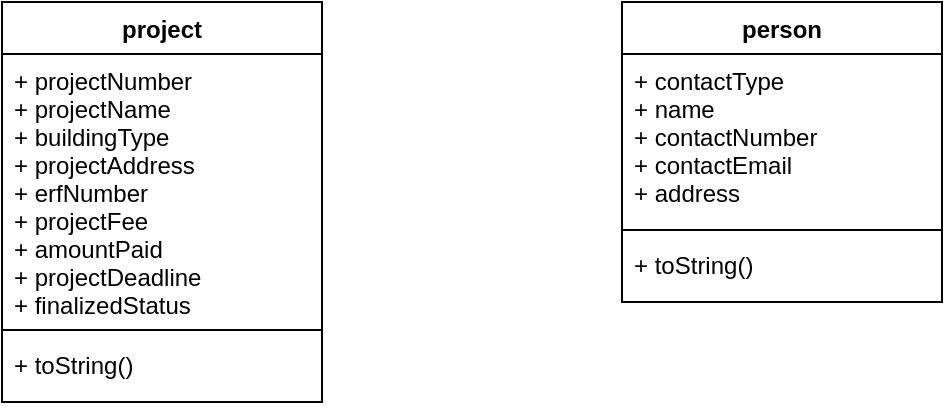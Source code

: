 <mxfile version="15.8.0" type="device"><diagram id="6ODFAw-fYJGx0QPoXd_Y" name="Page-1"><mxGraphModel dx="828" dy="462" grid="1" gridSize="10" guides="1" tooltips="1" connect="1" arrows="1" fold="1" page="1" pageScale="1" pageWidth="850" pageHeight="1100" math="0" shadow="0"><root><mxCell id="0"/><mxCell id="1" parent="0"/><mxCell id="30YK2W7EwrpWZAjyv9FG-5" value="person" style="swimlane;fontStyle=1;align=center;verticalAlign=top;childLayout=stackLayout;horizontal=1;startSize=26;horizontalStack=0;resizeParent=1;resizeParentMax=0;resizeLast=0;collapsible=1;marginBottom=0;" parent="1" vertex="1"><mxGeometry x="360" y="40" width="160" height="150" as="geometry"/></mxCell><mxCell id="30YK2W7EwrpWZAjyv9FG-6" value="+ contactType&#10;+ name&#10;+ contactNumber&#10;+ contactEmail&#10;+ address" style="text;strokeColor=none;fillColor=none;align=left;verticalAlign=top;spacingLeft=4;spacingRight=4;overflow=hidden;rotatable=0;points=[[0,0.5],[1,0.5]];portConstraint=eastwest;" parent="30YK2W7EwrpWZAjyv9FG-5" vertex="1"><mxGeometry y="26" width="160" height="84" as="geometry"/></mxCell><mxCell id="30YK2W7EwrpWZAjyv9FG-7" value="" style="line;strokeWidth=1;fillColor=none;align=left;verticalAlign=middle;spacingTop=-1;spacingLeft=3;spacingRight=3;rotatable=0;labelPosition=right;points=[];portConstraint=eastwest;" parent="30YK2W7EwrpWZAjyv9FG-5" vertex="1"><mxGeometry y="110" width="160" height="8" as="geometry"/></mxCell><mxCell id="30YK2W7EwrpWZAjyv9FG-8" value="+ toString()" style="text;strokeColor=none;fillColor=none;align=left;verticalAlign=top;spacingLeft=4;spacingRight=4;overflow=hidden;rotatable=0;points=[[0,0.5],[1,0.5]];portConstraint=eastwest;" parent="30YK2W7EwrpWZAjyv9FG-5" vertex="1"><mxGeometry y="118" width="160" height="32" as="geometry"/></mxCell><mxCell id="30YK2W7EwrpWZAjyv9FG-9" value="project" style="swimlane;fontStyle=1;align=center;verticalAlign=top;childLayout=stackLayout;horizontal=1;startSize=26;horizontalStack=0;resizeParent=1;resizeParentMax=0;resizeLast=0;collapsible=1;marginBottom=0;" parent="1" vertex="1"><mxGeometry x="50" y="40" width="160" height="200" as="geometry"/></mxCell><mxCell id="30YK2W7EwrpWZAjyv9FG-10" value="+ projectNumber&#10;+ projectName&#10;+ buildingType&#10;+ projectAddress&#10;+ erfNumber&#10;+ projectFee&#10;+ amountPaid&#10;+ projectDeadline&#10;+ finalizedStatus" style="text;strokeColor=none;fillColor=none;align=left;verticalAlign=top;spacingLeft=4;spacingRight=4;overflow=hidden;rotatable=0;points=[[0,0.5],[1,0.5]];portConstraint=eastwest;" parent="30YK2W7EwrpWZAjyv9FG-9" vertex="1"><mxGeometry y="26" width="160" height="134" as="geometry"/></mxCell><mxCell id="30YK2W7EwrpWZAjyv9FG-11" value="" style="line;strokeWidth=1;fillColor=none;align=left;verticalAlign=middle;spacingTop=-1;spacingLeft=3;spacingRight=3;rotatable=0;labelPosition=right;points=[];portConstraint=eastwest;" parent="30YK2W7EwrpWZAjyv9FG-9" vertex="1"><mxGeometry y="160" width="160" height="8" as="geometry"/></mxCell><mxCell id="30YK2W7EwrpWZAjyv9FG-12" value="+ toString()" style="text;strokeColor=none;fillColor=none;align=left;verticalAlign=top;spacingLeft=4;spacingRight=4;overflow=hidden;rotatable=0;points=[[0,0.5],[1,0.5]];portConstraint=eastwest;" parent="30YK2W7EwrpWZAjyv9FG-9" vertex="1"><mxGeometry y="168" width="160" height="32" as="geometry"/></mxCell></root></mxGraphModel></diagram></mxfile>